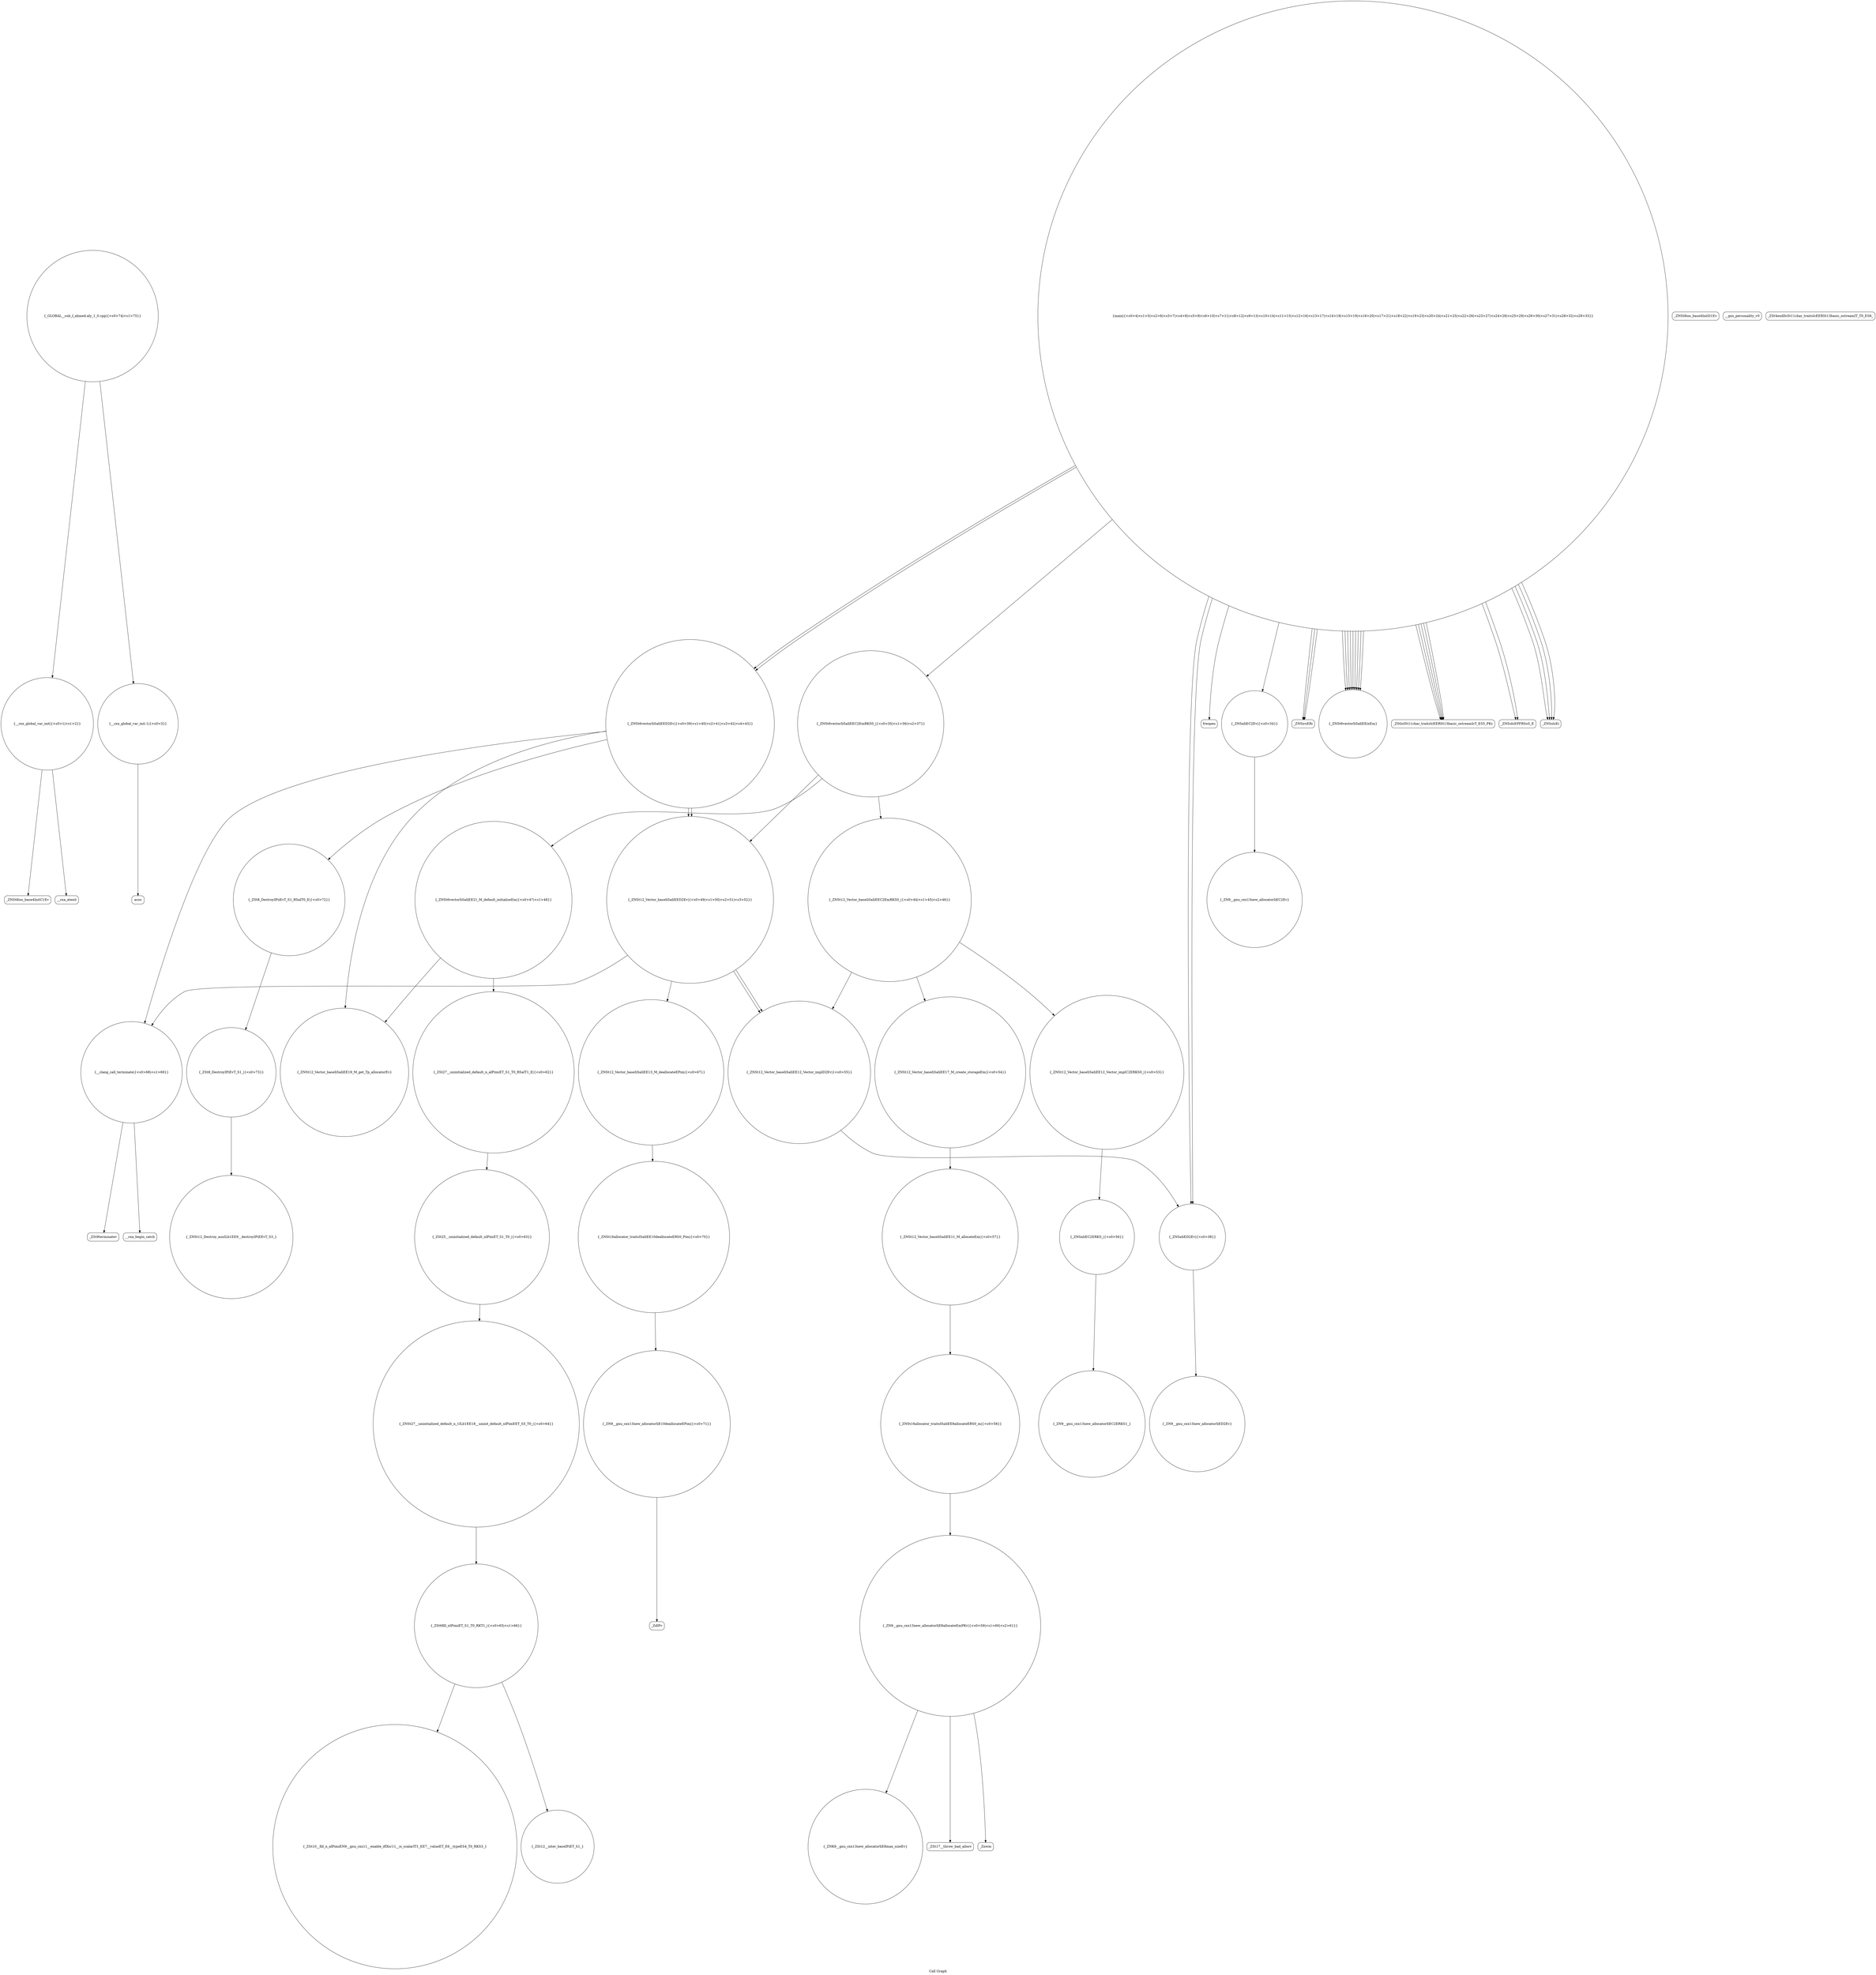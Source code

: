 digraph "Call Graph" {
	label="Call Graph";

	Node0x55fda75454b0 [shape=record,shape=circle,label="{__cxx_global_var_init|{<s0>1|<s1>2}}"];
	Node0x55fda75454b0:s0 -> Node0x55fda7545530[color=black];
	Node0x55fda75454b0:s1 -> Node0x55fda7545630[color=black];
	Node0x55fda7546b30 [shape=record,shape=Mrecord,label="{_ZSt9terminatev}"];
	Node0x55fda7545830 [shape=record,shape=Mrecord,label="{freopen}"];
	Node0x55fda7547ed0 [shape=record,shape=circle,label="{_GLOBAL__sub_I_ahmed.aly_1_0.cpp|{<s0>74|<s1>75}}"];
	Node0x55fda7547ed0:s0 -> Node0x55fda75454b0[color=black];
	Node0x55fda7547ed0:s1 -> Node0x55fda75456b0[color=black];
	Node0x55fda7545bb0 [shape=record,shape=circle,label="{_ZNSaIiED2Ev|{<s0>38}}"];
	Node0x55fda7545bb0:s0 -> Node0x55fda7545eb0[color=black];
	Node0x55fda7545f30 [shape=record,shape=circle,label="{_ZNSt12_Vector_baseIiSaIiEEC2EmRKS0_|{<s0>44|<s1>45|<s2>46}}"];
	Node0x55fda7545f30:s0 -> Node0x55fda75460b0[color=black];
	Node0x55fda7545f30:s1 -> Node0x55fda7546130[color=black];
	Node0x55fda7545f30:s2 -> Node0x55fda75461b0[color=black];
	Node0x55fda75462b0 [shape=record,shape=circle,label="{_ZN9__gnu_cxx13new_allocatorIiEC2ERKS1_}"];
	Node0x55fda7546630 [shape=record,shape=circle,label="{_ZSt27__uninitialized_default_n_aIPimiET_S1_T0_RSaIT1_E|{<s0>62}}"];
	Node0x55fda7546630:s0 -> Node0x55fda7546730[color=black];
	Node0x55fda75469b0 [shape=record,shape=circle,label="{_ZNSt12_Vector_baseIiSaIiEE13_M_deallocateEPim|{<s0>67}}"];
	Node0x55fda75469b0:s0 -> Node0x55fda7546bb0[color=black];
	Node0x55fda75456b0 [shape=record,shape=circle,label="{__cxx_global_var_init.1|{<s0>3}}"];
	Node0x55fda75456b0:s0 -> Node0x55fda7545730[color=black];
	Node0x55fda7547d50 [shape=record,shape=circle,label="{_ZSt8_DestroyIPiiEvT_S1_RSaIT0_E|{<s0>72}}"];
	Node0x55fda7547d50:s0 -> Node0x55fda7547dd0[color=black];
	Node0x55fda7545a30 [shape=record,shape=circle,label="{_ZNSaIiEC2Ev|{<s0>34}}"];
	Node0x55fda7545a30:s0 -> Node0x55fda7545e30[color=black];
	Node0x55fda7545db0 [shape=record,shape=circle,label="{_ZNSt6vectorIiSaIiEED2Ev|{<s0>39|<s1>40|<s2>41|<s3>42|<s4>43}}"];
	Node0x55fda7545db0:s0 -> Node0x55fda75466b0[color=black];
	Node0x55fda7545db0:s1 -> Node0x55fda7547d50[color=black];
	Node0x55fda7545db0:s2 -> Node0x55fda7546030[color=black];
	Node0x55fda7545db0:s3 -> Node0x55fda7546030[color=black];
	Node0x55fda7545db0:s4 -> Node0x55fda7546a30[color=black];
	Node0x55fda7546130 [shape=record,shape=circle,label="{_ZNSt12_Vector_baseIiSaIiEE17_M_create_storageEm|{<s0>54}}"];
	Node0x55fda7546130:s0 -> Node0x55fda7546330[color=black];
	Node0x55fda75464b0 [shape=record,shape=circle,label="{_ZNK9__gnu_cxx13new_allocatorIiE8max_sizeEv}"];
	Node0x55fda7546830 [shape=record,shape=circle,label="{_ZSt6fill_nIPimiET_S1_T0_RKT1_|{<s0>65|<s1>66}}"];
	Node0x55fda7546830:s0 -> Node0x55fda7546930[color=black];
	Node0x55fda7546830:s1 -> Node0x55fda75468b0[color=black];
	Node0x55fda7545530 [shape=record,shape=Mrecord,label="{_ZNSt8ios_base4InitC1Ev}"];
	Node0x55fda7546bb0 [shape=record,shape=circle,label="{_ZNSt16allocator_traitsISaIiEE10deallocateERS0_Pim|{<s0>70}}"];
	Node0x55fda7546bb0:s0 -> Node0x55fda7546c30[color=black];
	Node0x55fda75458b0 [shape=record,shape=Mrecord,label="{_ZNSirsERi}"];
	Node0x55fda7545c30 [shape=record,shape=circle,label="{_ZNSt6vectorIiSaIiEEixEm}"];
	Node0x55fda7545fb0 [shape=record,shape=circle,label="{_ZNSt6vectorIiSaIiEE21_M_default_initializeEm|{<s0>47|<s1>48}}"];
	Node0x55fda7545fb0:s0 -> Node0x55fda75466b0[color=black];
	Node0x55fda7545fb0:s1 -> Node0x55fda7546630[color=black];
	Node0x55fda7546330 [shape=record,shape=circle,label="{_ZNSt12_Vector_baseIiSaIiEE11_M_allocateEm|{<s0>57}}"];
	Node0x55fda7546330:s0 -> Node0x55fda75463b0[color=black];
	Node0x55fda75466b0 [shape=record,shape=circle,label="{_ZNSt12_Vector_baseIiSaIiEE19_M_get_Tp_allocatorEv}"];
	Node0x55fda7546a30 [shape=record,shape=circle,label="{__clang_call_terminate|{<s0>68|<s1>69}}"];
	Node0x55fda7546a30:s0 -> Node0x55fda7546ab0[color=black];
	Node0x55fda7546a30:s1 -> Node0x55fda7546b30[color=black];
	Node0x55fda7545730 [shape=record,shape=Mrecord,label="{acos}"];
	Node0x55fda7547dd0 [shape=record,shape=circle,label="{_ZSt8_DestroyIPiEvT_S1_|{<s0>73}}"];
	Node0x55fda7547dd0:s0 -> Node0x55fda7547e50[color=black];
	Node0x55fda7545ab0 [shape=record,shape=circle,label="{_ZNSt6vectorIiSaIiEEC2EmRKS0_|{<s0>35|<s1>36|<s2>37}}"];
	Node0x55fda7545ab0:s0 -> Node0x55fda7545f30[color=black];
	Node0x55fda7545ab0:s1 -> Node0x55fda7545fb0[color=black];
	Node0x55fda7545ab0:s2 -> Node0x55fda7546030[color=black];
	Node0x55fda7545e30 [shape=record,shape=circle,label="{_ZN9__gnu_cxx13new_allocatorIiEC2Ev}"];
	Node0x55fda75461b0 [shape=record,shape=circle,label="{_ZNSt12_Vector_baseIiSaIiEE12_Vector_implD2Ev|{<s0>55}}"];
	Node0x55fda75461b0:s0 -> Node0x55fda7545bb0[color=black];
	Node0x55fda7546530 [shape=record,shape=Mrecord,label="{_ZSt17__throw_bad_allocv}"];
	Node0x55fda75468b0 [shape=record,shape=circle,label="{_ZSt10__fill_n_aIPimiEN9__gnu_cxx11__enable_ifIXsr11__is_scalarIT1_EE7__valueET_E6__typeES4_T0_RKS3_}"];
	Node0x55fda75455b0 [shape=record,shape=Mrecord,label="{_ZNSt8ios_base4InitD1Ev}"];
	Node0x55fda7546c30 [shape=record,shape=circle,label="{_ZN9__gnu_cxx13new_allocatorIiE10deallocateEPim|{<s0>71}}"];
	Node0x55fda7546c30:s0 -> Node0x55fda7547cd0[color=black];
	Node0x55fda7545930 [shape=record,shape=Mrecord,label="{_ZStlsISt11char_traitsIcEERSt13basic_ostreamIcT_ES5_PKc}"];
	Node0x55fda7545cb0 [shape=record,shape=Mrecord,label="{_ZNSolsEPFRSoS_E}"];
	Node0x55fda7546030 [shape=record,shape=circle,label="{_ZNSt12_Vector_baseIiSaIiEED2Ev|{<s0>49|<s1>50|<s2>51|<s3>52}}"];
	Node0x55fda7546030:s0 -> Node0x55fda75469b0[color=black];
	Node0x55fda7546030:s1 -> Node0x55fda75461b0[color=black];
	Node0x55fda7546030:s2 -> Node0x55fda75461b0[color=black];
	Node0x55fda7546030:s3 -> Node0x55fda7546a30[color=black];
	Node0x55fda75463b0 [shape=record,shape=circle,label="{_ZNSt16allocator_traitsISaIiEE8allocateERS0_m|{<s0>58}}"];
	Node0x55fda75463b0:s0 -> Node0x55fda7546430[color=black];
	Node0x55fda7546730 [shape=record,shape=circle,label="{_ZSt25__uninitialized_default_nIPimET_S1_T0_|{<s0>63}}"];
	Node0x55fda7546730:s0 -> Node0x55fda75467b0[color=black];
	Node0x55fda7546ab0 [shape=record,shape=Mrecord,label="{__cxa_begin_catch}"];
	Node0x55fda75457b0 [shape=record,shape=circle,label="{main|{<s0>4|<s1>5|<s2>6|<s3>7|<s4>8|<s5>9|<s6>10|<s7>11|<s8>12|<s9>13|<s10>14|<s11>15|<s12>16|<s13>17|<s14>18|<s15>19|<s16>20|<s17>21|<s18>22|<s19>23|<s20>24|<s21>25|<s22>26|<s23>27|<s24>28|<s25>29|<s26>30|<s27>31|<s28>32|<s29>33}}"];
	Node0x55fda75457b0:s0 -> Node0x55fda7545830[color=black];
	Node0x55fda75457b0:s1 -> Node0x55fda75458b0[color=black];
	Node0x55fda75457b0:s2 -> Node0x55fda7545930[color=black];
	Node0x55fda75457b0:s3 -> Node0x55fda75459b0[color=black];
	Node0x55fda75457b0:s4 -> Node0x55fda7545930[color=black];
	Node0x55fda75457b0:s5 -> Node0x55fda75458b0[color=black];
	Node0x55fda75457b0:s6 -> Node0x55fda7545a30[color=black];
	Node0x55fda75457b0:s7 -> Node0x55fda7545ab0[color=black];
	Node0x55fda75457b0:s8 -> Node0x55fda7545bb0[color=black];
	Node0x55fda75457b0:s9 -> Node0x55fda7545c30[color=black];
	Node0x55fda75457b0:s10 -> Node0x55fda75458b0[color=black];
	Node0x55fda75457b0:s11 -> Node0x55fda7545bb0[color=black];
	Node0x55fda75457b0:s12 -> Node0x55fda7545db0[color=black];
	Node0x55fda75457b0:s13 -> Node0x55fda7545c30[color=black];
	Node0x55fda75457b0:s14 -> Node0x55fda7545c30[color=black];
	Node0x55fda75457b0:s15 -> Node0x55fda7545c30[color=black];
	Node0x55fda75457b0:s16 -> Node0x55fda7545c30[color=black];
	Node0x55fda75457b0:s17 -> Node0x55fda7545c30[color=black];
	Node0x55fda75457b0:s18 -> Node0x55fda7545c30[color=black];
	Node0x55fda75457b0:s19 -> Node0x55fda7545c30[color=black];
	Node0x55fda75457b0:s20 -> Node0x55fda7545c30[color=black];
	Node0x55fda75457b0:s21 -> Node0x55fda7545930[color=black];
	Node0x55fda75457b0:s22 -> Node0x55fda7545cb0[color=black];
	Node0x55fda75457b0:s23 -> Node0x55fda75459b0[color=black];
	Node0x55fda75457b0:s24 -> Node0x55fda7545930[color=black];
	Node0x55fda75457b0:s25 -> Node0x55fda75459b0[color=black];
	Node0x55fda75457b0:s26 -> Node0x55fda7545930[color=black];
	Node0x55fda75457b0:s27 -> Node0x55fda75459b0[color=black];
	Node0x55fda75457b0:s28 -> Node0x55fda7545cb0[color=black];
	Node0x55fda75457b0:s29 -> Node0x55fda7545db0[color=black];
	Node0x55fda7547e50 [shape=record,shape=circle,label="{_ZNSt12_Destroy_auxILb1EE9__destroyIPiEEvT_S3_}"];
	Node0x55fda7545b30 [shape=record,shape=Mrecord,label="{__gxx_personality_v0}"];
	Node0x55fda7545eb0 [shape=record,shape=circle,label="{_ZN9__gnu_cxx13new_allocatorIiED2Ev}"];
	Node0x55fda7546230 [shape=record,shape=circle,label="{_ZNSaIiEC2ERKS_|{<s0>56}}"];
	Node0x55fda7546230:s0 -> Node0x55fda75462b0[color=black];
	Node0x55fda75465b0 [shape=record,shape=Mrecord,label="{_Znwm}"];
	Node0x55fda7546930 [shape=record,shape=circle,label="{_ZSt12__niter_baseIPiET_S1_}"];
	Node0x55fda7545630 [shape=record,shape=Mrecord,label="{__cxa_atexit}"];
	Node0x55fda7547cd0 [shape=record,shape=Mrecord,label="{_ZdlPv}"];
	Node0x55fda75459b0 [shape=record,shape=Mrecord,label="{_ZNSolsEi}"];
	Node0x55fda7545d30 [shape=record,shape=Mrecord,label="{_ZSt4endlIcSt11char_traitsIcEERSt13basic_ostreamIT_T0_ES6_}"];
	Node0x55fda75460b0 [shape=record,shape=circle,label="{_ZNSt12_Vector_baseIiSaIiEE12_Vector_implC2ERKS0_|{<s0>53}}"];
	Node0x55fda75460b0:s0 -> Node0x55fda7546230[color=black];
	Node0x55fda7546430 [shape=record,shape=circle,label="{_ZN9__gnu_cxx13new_allocatorIiE8allocateEmPKv|{<s0>59|<s1>60|<s2>61}}"];
	Node0x55fda7546430:s0 -> Node0x55fda75464b0[color=black];
	Node0x55fda7546430:s1 -> Node0x55fda7546530[color=black];
	Node0x55fda7546430:s2 -> Node0x55fda75465b0[color=black];
	Node0x55fda75467b0 [shape=record,shape=circle,label="{_ZNSt27__uninitialized_default_n_1ILb1EE18__uninit_default_nIPimEET_S3_T0_|{<s0>64}}"];
	Node0x55fda75467b0:s0 -> Node0x55fda7546830[color=black];
}
